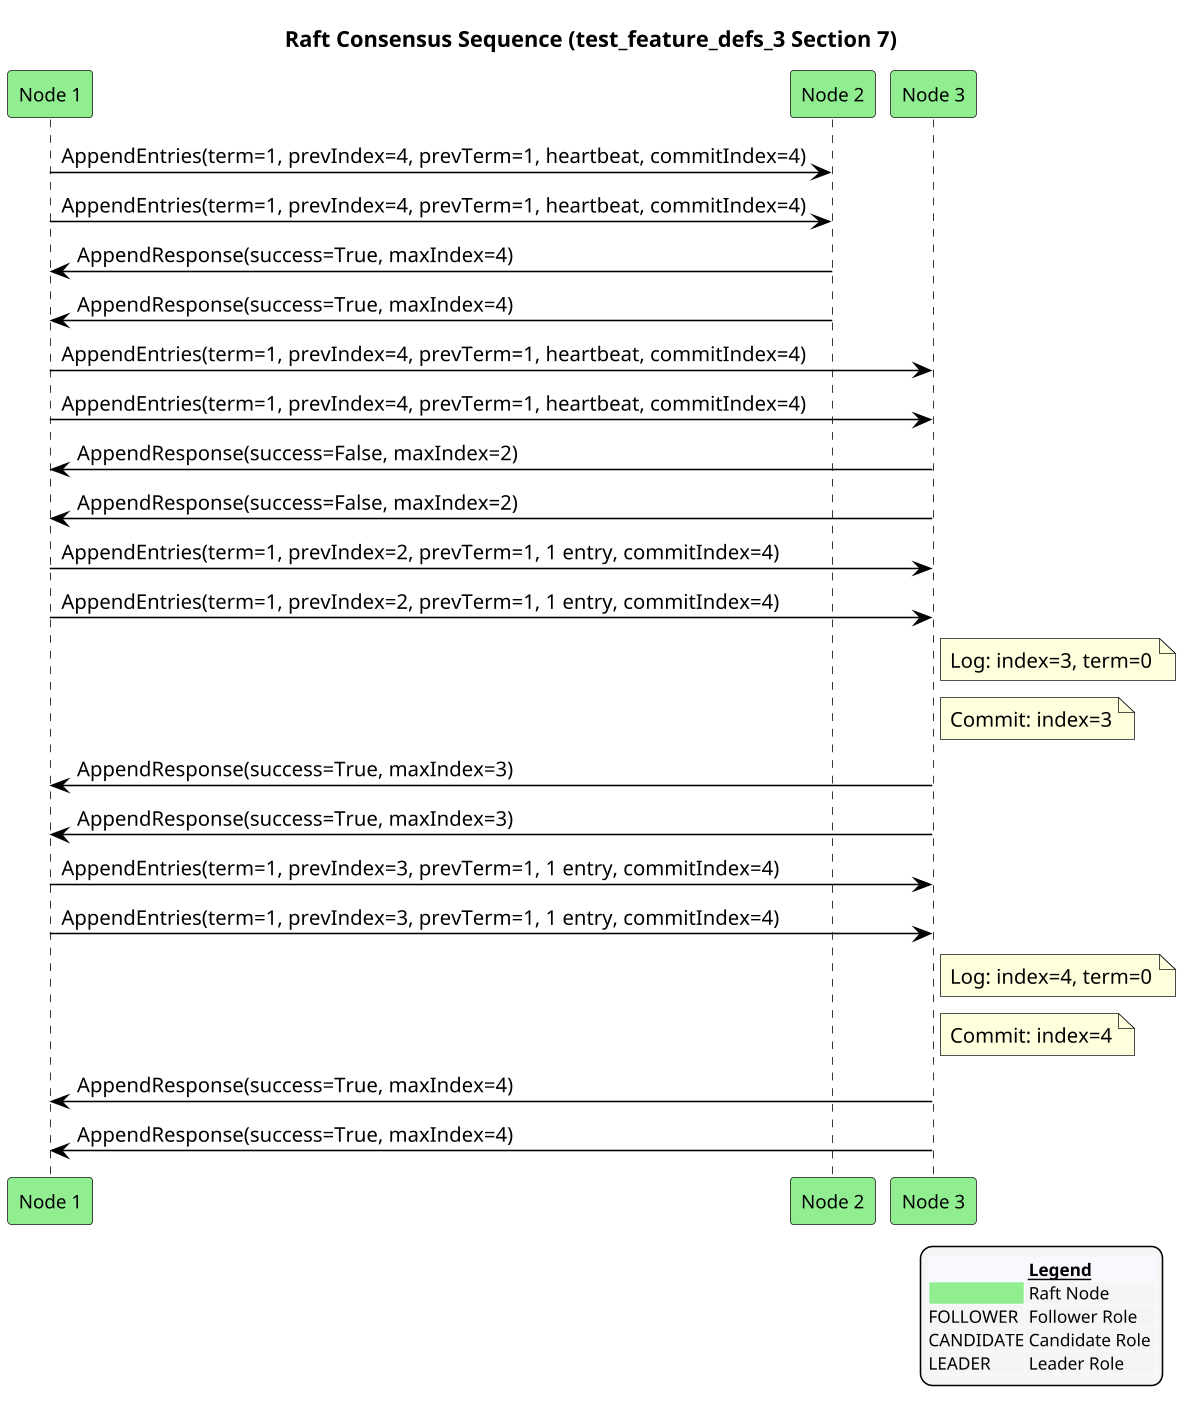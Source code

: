 @startuml
!pragma ratio 0.7
skinparam dpi 150
skinparam monochrome false
skinparam sequence {
  ArrowColor Black
  ActorBorderColor Black
  LifeLineBorderColor Black
  ParticipantFontSize 12
  Padding 10
}
skinparam legend {
  BackgroundColor #F5F5F5
  FontSize 11
}
title Raft Consensus Sequence (test_feature_defs_3 Section 7)

participant "Node 1" as n1 order 10 #Lightgreen
participant "Node 2" as n2 order 20 #Lightgreen
participant "Node 3" as n3 order 30 #Lightgreen
n1 -> n2: AppendEntries(term=1, prevIndex=4, prevTerm=1, heartbeat, commitIndex=4)
n1 -> n2: AppendEntries(term=1, prevIndex=4, prevTerm=1, heartbeat, commitIndex=4)
n2 -> n1: AppendResponse(success=True, maxIndex=4)
n2 -> n1: AppendResponse(success=True, maxIndex=4)
n1 -> n3: AppendEntries(term=1, prevIndex=4, prevTerm=1, heartbeat, commitIndex=4)
n1 -> n3: AppendEntries(term=1, prevIndex=4, prevTerm=1, heartbeat, commitIndex=4)
n3 -> n1: AppendResponse(success=False, maxIndex=2)
n3 -> n1: AppendResponse(success=False, maxIndex=2)
n1 -> n3: AppendEntries(term=1, prevIndex=2, prevTerm=1, 1 entry, commitIndex=4)
n1 -> n3: AppendEntries(term=1, prevIndex=2, prevTerm=1, 1 entry, commitIndex=4)
note right of n3: Log: index=3, term=0
note right of n3: Commit: index=3
n3 -> n1: AppendResponse(success=True, maxIndex=3)
n3 -> n1: AppendResponse(success=True, maxIndex=3)
n1 -> n3: AppendEntries(term=1, prevIndex=3, prevTerm=1, 1 entry, commitIndex=4)
n1 -> n3: AppendEntries(term=1, prevIndex=3, prevTerm=1, 1 entry, commitIndex=4)
note right of n3: Log: index=4, term=0
note right of n3: Commit: index=4
n3 -> n1: AppendResponse(success=True, maxIndex=4)
n3 -> n1: AppendResponse(success=True, maxIndex=4)

legend right
  <#GhostWhite,#GhostWhite>|      |= __Legend__ |
  |<#Lightgreen>| Raft Node |
  |FOLLOWER| Follower Role |
  |CANDIDATE| Candidate Role |
  |LEADER| Leader Role |
endlegend
@enduml

